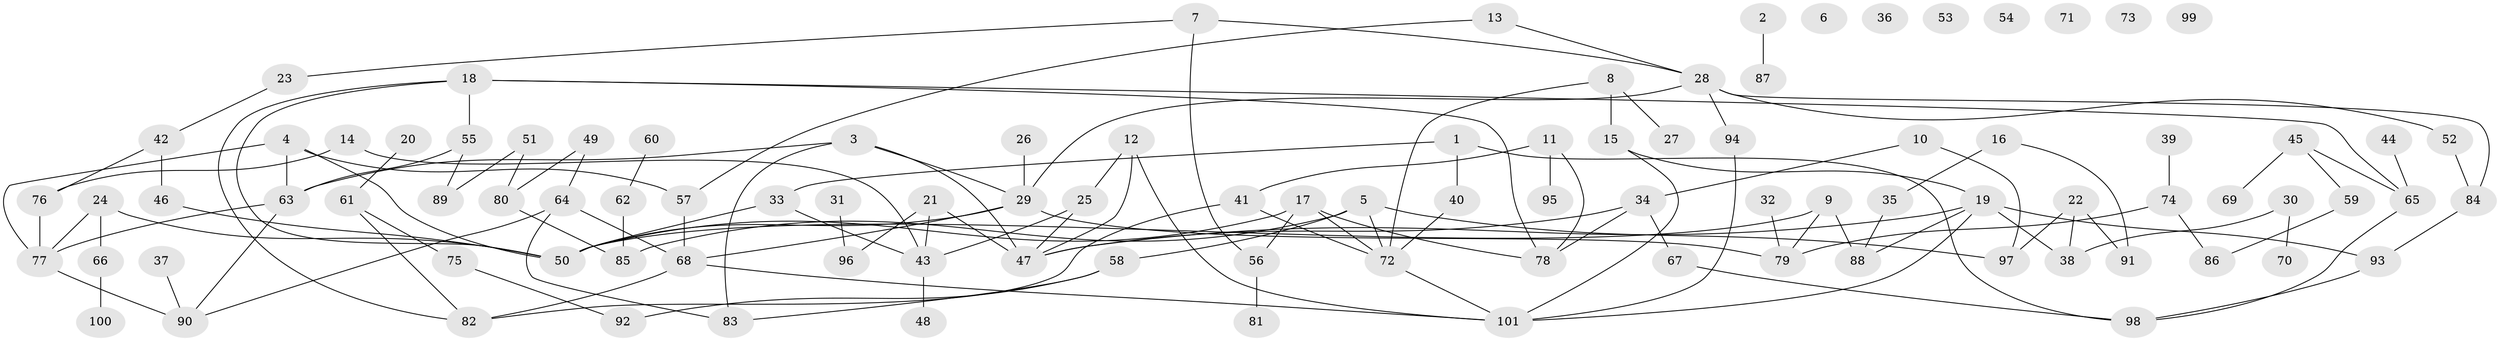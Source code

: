 // coarse degree distribution, {4: 0.1111111111111111, 5: 0.14814814814814814, 3: 0.2222222222222222, 6: 0.09259259259259259, 2: 0.24074074074074073, 1: 0.14814814814814814, 9: 0.018518518518518517, 7: 0.018518518518518517}
// Generated by graph-tools (version 1.1) at 2025/35/03/04/25 23:35:52]
// undirected, 101 vertices, 135 edges
graph export_dot {
  node [color=gray90,style=filled];
  1;
  2;
  3;
  4;
  5;
  6;
  7;
  8;
  9;
  10;
  11;
  12;
  13;
  14;
  15;
  16;
  17;
  18;
  19;
  20;
  21;
  22;
  23;
  24;
  25;
  26;
  27;
  28;
  29;
  30;
  31;
  32;
  33;
  34;
  35;
  36;
  37;
  38;
  39;
  40;
  41;
  42;
  43;
  44;
  45;
  46;
  47;
  48;
  49;
  50;
  51;
  52;
  53;
  54;
  55;
  56;
  57;
  58;
  59;
  60;
  61;
  62;
  63;
  64;
  65;
  66;
  67;
  68;
  69;
  70;
  71;
  72;
  73;
  74;
  75;
  76;
  77;
  78;
  79;
  80;
  81;
  82;
  83;
  84;
  85;
  86;
  87;
  88;
  89;
  90;
  91;
  92;
  93;
  94;
  95;
  96;
  97;
  98;
  99;
  100;
  101;
  1 -- 33;
  1 -- 40;
  1 -- 98;
  2 -- 87;
  3 -- 29;
  3 -- 47;
  3 -- 63;
  3 -- 83;
  4 -- 50;
  4 -- 57;
  4 -- 63;
  4 -- 77;
  5 -- 58;
  5 -- 72;
  5 -- 85;
  5 -- 97;
  7 -- 23;
  7 -- 28;
  7 -- 56;
  8 -- 15;
  8 -- 27;
  8 -- 72;
  9 -- 50;
  9 -- 79;
  9 -- 88;
  10 -- 34;
  10 -- 97;
  11 -- 41;
  11 -- 78;
  11 -- 95;
  12 -- 25;
  12 -- 47;
  12 -- 101;
  13 -- 28;
  13 -- 57;
  14 -- 43;
  14 -- 76;
  15 -- 19;
  15 -- 101;
  16 -- 35;
  16 -- 91;
  17 -- 50;
  17 -- 56;
  17 -- 72;
  17 -- 78;
  18 -- 50;
  18 -- 55;
  18 -- 65;
  18 -- 78;
  18 -- 82;
  19 -- 38;
  19 -- 47;
  19 -- 88;
  19 -- 93;
  19 -- 101;
  20 -- 61;
  21 -- 43;
  21 -- 47;
  21 -- 96;
  22 -- 38;
  22 -- 91;
  22 -- 97;
  23 -- 42;
  24 -- 50;
  24 -- 66;
  24 -- 77;
  25 -- 43;
  25 -- 47;
  26 -- 29;
  28 -- 29;
  28 -- 52;
  28 -- 84;
  28 -- 94;
  29 -- 50;
  29 -- 68;
  29 -- 79;
  30 -- 38;
  30 -- 70;
  31 -- 96;
  32 -- 79;
  33 -- 43;
  33 -- 50;
  34 -- 47;
  34 -- 67;
  34 -- 78;
  35 -- 88;
  37 -- 90;
  39 -- 74;
  40 -- 72;
  41 -- 72;
  41 -- 82;
  42 -- 46;
  42 -- 76;
  43 -- 48;
  44 -- 65;
  45 -- 59;
  45 -- 65;
  45 -- 69;
  46 -- 50;
  49 -- 64;
  49 -- 80;
  51 -- 80;
  51 -- 89;
  52 -- 84;
  55 -- 63;
  55 -- 89;
  56 -- 81;
  57 -- 68;
  58 -- 83;
  58 -- 92;
  59 -- 86;
  60 -- 62;
  61 -- 75;
  61 -- 82;
  62 -- 85;
  63 -- 77;
  63 -- 90;
  64 -- 68;
  64 -- 83;
  64 -- 90;
  65 -- 98;
  66 -- 100;
  67 -- 98;
  68 -- 82;
  68 -- 101;
  72 -- 101;
  74 -- 79;
  74 -- 86;
  75 -- 92;
  76 -- 77;
  77 -- 90;
  80 -- 85;
  84 -- 93;
  93 -- 98;
  94 -- 101;
}

